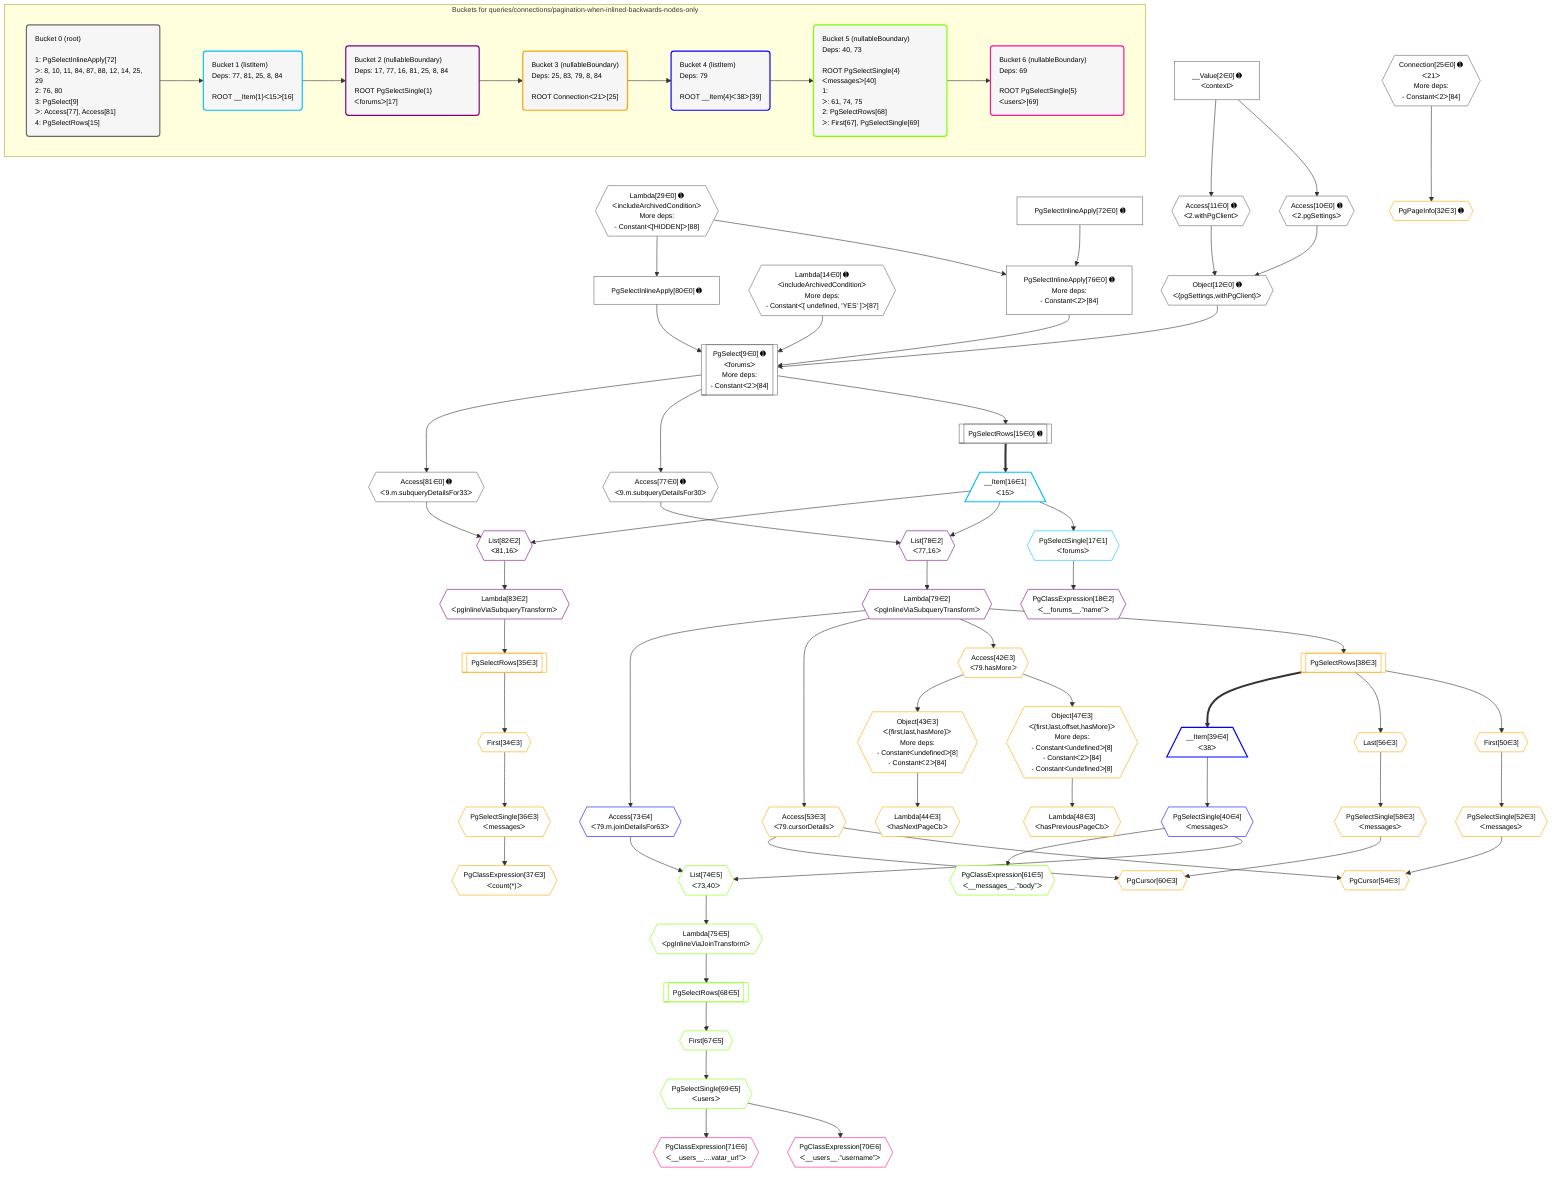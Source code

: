 %%{init: {'themeVariables': { 'fontSize': '12px'}}}%%
graph TD
    classDef path fill:#eee,stroke:#000,color:#000
    classDef plan fill:#fff,stroke-width:1px,color:#000
    classDef itemplan fill:#fff,stroke-width:2px,color:#000
    classDef unbatchedplan fill:#dff,stroke-width:1px,color:#000
    classDef sideeffectplan fill:#fcc,stroke-width:2px,color:#000
    classDef bucket fill:#f6f6f6,color:#000,stroke-width:2px,text-align:left

    subgraph "Buckets for queries/connections/pagination-when-inlined-backwards-nodes-only"
    Bucket0("Bucket 0 (root)<br /><br />1: PgSelectInlineApply[72]<br />ᐳ: 8, 10, 11, 84, 87, 88, 12, 14, 25, 29<br />2: 76, 80<br />3: PgSelect[9]<br />ᐳ: Access[77], Access[81]<br />4: PgSelectRows[15]"):::bucket
    Bucket1("Bucket 1 (listItem)<br />Deps: 77, 81, 25, 8, 84<br /><br />ROOT __Item{1}ᐸ15ᐳ[16]"):::bucket
    Bucket2("Bucket 2 (nullableBoundary)<br />Deps: 17, 77, 16, 81, 25, 8, 84<br /><br />ROOT PgSelectSingle{1}ᐸforumsᐳ[17]"):::bucket
    Bucket3("Bucket 3 (nullableBoundary)<br />Deps: 25, 83, 79, 8, 84<br /><br />ROOT Connectionᐸ21ᐳ[25]"):::bucket
    Bucket4("Bucket 4 (listItem)<br />Deps: 79<br /><br />ROOT __Item{4}ᐸ38ᐳ[39]"):::bucket
    Bucket5("Bucket 5 (nullableBoundary)<br />Deps: 40, 73<br /><br />ROOT PgSelectSingle{4}ᐸmessagesᐳ[40]<br />1: <br />ᐳ: 61, 74, 75<br />2: PgSelectRows[68]<br />ᐳ: First[67], PgSelectSingle[69]"):::bucket
    Bucket6("Bucket 6 (nullableBoundary)<br />Deps: 69<br /><br />ROOT PgSelectSingle{5}ᐸusersᐳ[69]"):::bucket
    end
    Bucket0 --> Bucket1
    Bucket1 --> Bucket2
    Bucket2 --> Bucket3
    Bucket3 --> Bucket4
    Bucket4 --> Bucket5
    Bucket5 --> Bucket6

    %% plan dependencies
    PgSelect9[["PgSelect[9∈0] ➊<br />ᐸforumsᐳ<br />More deps:<br />- Constantᐸ2ᐳ[84]"]]:::plan
    Object12{{"Object[12∈0] ➊<br />ᐸ{pgSettings,withPgClient}ᐳ"}}:::plan
    Lambda14{{"Lambda[14∈0] ➊<br />ᐸincludeArchivedConditionᐳ<br />More deps:<br />- Constantᐸ[ undefined, 'YES' ]ᐳ[87]"}}:::plan
    PgSelectInlineApply76["PgSelectInlineApply[76∈0] ➊<br />More deps:<br />- Constantᐸ2ᐳ[84]"]:::plan
    PgSelectInlineApply80["PgSelectInlineApply[80∈0] ➊"]:::plan
    Object12 & Lambda14 & PgSelectInlineApply76 & PgSelectInlineApply80 --> PgSelect9
    Lambda29{{"Lambda[29∈0] ➊<br />ᐸincludeArchivedConditionᐳ<br />More deps:<br />- Constantᐸ[HIDDEN]ᐳ[88]"}}:::plan
    PgSelectInlineApply72["PgSelectInlineApply[72∈0] ➊"]:::plan
    Lambda29 & PgSelectInlineApply72 --> PgSelectInlineApply76
    Access10{{"Access[10∈0] ➊<br />ᐸ2.pgSettingsᐳ"}}:::plan
    Access11{{"Access[11∈0] ➊<br />ᐸ2.withPgClientᐳ"}}:::plan
    Access10 & Access11 --> Object12
    __Value2["__Value[2∈0] ➊<br />ᐸcontextᐳ"]:::plan
    __Value2 --> Access10
    __Value2 --> Access11
    PgSelectRows15[["PgSelectRows[15∈0] ➊"]]:::plan
    PgSelect9 --> PgSelectRows15
    Connection25{{"Connection[25∈0] ➊<br />ᐸ21ᐳ<br />More deps:<br />- Constantᐸ2ᐳ[84]"}}:::plan
    Access77{{"Access[77∈0] ➊<br />ᐸ9.m.subqueryDetailsFor30ᐳ"}}:::plan
    PgSelect9 --> Access77
    Lambda29 --> PgSelectInlineApply80
    Access81{{"Access[81∈0] ➊<br />ᐸ9.m.subqueryDetailsFor33ᐳ"}}:::plan
    PgSelect9 --> Access81
    __Item16[/"__Item[16∈1]<br />ᐸ15ᐳ"\]:::itemplan
    PgSelectRows15 ==> __Item16
    PgSelectSingle17{{"PgSelectSingle[17∈1]<br />ᐸforumsᐳ"}}:::plan
    __Item16 --> PgSelectSingle17
    List78{{"List[78∈2]<br />ᐸ77,16ᐳ"}}:::plan
    Access77 & __Item16 --> List78
    List82{{"List[82∈2]<br />ᐸ81,16ᐳ"}}:::plan
    Access81 & __Item16 --> List82
    PgClassExpression18{{"PgClassExpression[18∈2]<br />ᐸ__forums__.”name”ᐳ"}}:::plan
    PgSelectSingle17 --> PgClassExpression18
    Lambda79{{"Lambda[79∈2]<br />ᐸpgInlineViaSubqueryTransformᐳ"}}:::plan
    List78 --> Lambda79
    Lambda83{{"Lambda[83∈2]<br />ᐸpgInlineViaSubqueryTransformᐳ"}}:::plan
    List82 --> Lambda83
    Object47{{"Object[47∈3]<br />ᐸ{first,last,offset,hasMore}ᐳ<br />More deps:<br />- Constantᐸundefinedᐳ[8]<br />- Constantᐸ2ᐳ[84]<br />- Constantᐸundefinedᐳ[8]"}}:::plan
    Access42{{"Access[42∈3]<br />ᐸ79.hasMoreᐳ"}}:::plan
    Access42 --> Object47
    Object43{{"Object[43∈3]<br />ᐸ{first,last,hasMore}ᐳ<br />More deps:<br />- Constantᐸundefinedᐳ[8]<br />- Constantᐸ2ᐳ[84]"}}:::plan
    Access42 --> Object43
    PgCursor54{{"PgCursor[54∈3]"}}:::plan
    PgSelectSingle52{{"PgSelectSingle[52∈3]<br />ᐸmessagesᐳ"}}:::plan
    Access53{{"Access[53∈3]<br />ᐸ79.cursorDetailsᐳ"}}:::plan
    PgSelectSingle52 & Access53 --> PgCursor54
    PgCursor60{{"PgCursor[60∈3]"}}:::plan
    PgSelectSingle58{{"PgSelectSingle[58∈3]<br />ᐸmessagesᐳ"}}:::plan
    PgSelectSingle58 & Access53 --> PgCursor60
    PgPageInfo32{{"PgPageInfo[32∈3] ➊"}}:::plan
    Connection25 --> PgPageInfo32
    First34{{"First[34∈3]"}}:::plan
    PgSelectRows35[["PgSelectRows[35∈3]"]]:::plan
    PgSelectRows35 --> First34
    Lambda83 --> PgSelectRows35
    PgSelectSingle36{{"PgSelectSingle[36∈3]<br />ᐸmessagesᐳ"}}:::plan
    First34 --> PgSelectSingle36
    PgClassExpression37{{"PgClassExpression[37∈3]<br />ᐸcount(*)ᐳ"}}:::plan
    PgSelectSingle36 --> PgClassExpression37
    PgSelectRows38[["PgSelectRows[38∈3]"]]:::plan
    Lambda79 --> PgSelectRows38
    Lambda79 --> Access42
    Lambda44{{"Lambda[44∈3]<br />ᐸhasNextPageCbᐳ"}}:::plan
    Object43 --> Lambda44
    Lambda48{{"Lambda[48∈3]<br />ᐸhasPreviousPageCbᐳ"}}:::plan
    Object47 --> Lambda48
    First50{{"First[50∈3]"}}:::plan
    PgSelectRows38 --> First50
    First50 --> PgSelectSingle52
    Lambda79 --> Access53
    Last56{{"Last[56∈3]"}}:::plan
    PgSelectRows38 --> Last56
    Last56 --> PgSelectSingle58
    __Item39[/"__Item[39∈4]<br />ᐸ38ᐳ"\]:::itemplan
    PgSelectRows38 ==> __Item39
    PgSelectSingle40{{"PgSelectSingle[40∈4]<br />ᐸmessagesᐳ"}}:::plan
    __Item39 --> PgSelectSingle40
    Access73{{"Access[73∈4]<br />ᐸ79.m.joinDetailsFor63ᐳ"}}:::plan
    Lambda79 --> Access73
    List74{{"List[74∈5]<br />ᐸ73,40ᐳ"}}:::plan
    Access73 & PgSelectSingle40 --> List74
    PgClassExpression61{{"PgClassExpression[61∈5]<br />ᐸ__messages__.”body”ᐳ"}}:::plan
    PgSelectSingle40 --> PgClassExpression61
    First67{{"First[67∈5]"}}:::plan
    PgSelectRows68[["PgSelectRows[68∈5]"]]:::plan
    PgSelectRows68 --> First67
    Lambda75{{"Lambda[75∈5]<br />ᐸpgInlineViaJoinTransformᐳ"}}:::plan
    Lambda75 --> PgSelectRows68
    PgSelectSingle69{{"PgSelectSingle[69∈5]<br />ᐸusersᐳ"}}:::plan
    First67 --> PgSelectSingle69
    List74 --> Lambda75
    PgClassExpression70{{"PgClassExpression[70∈6]<br />ᐸ__users__.”username”ᐳ"}}:::plan
    PgSelectSingle69 --> PgClassExpression70
    PgClassExpression71{{"PgClassExpression[71∈6]<br />ᐸ__users__....vatar_url”ᐳ"}}:::plan
    PgSelectSingle69 --> PgClassExpression71

    %% define steps
    classDef bucket0 stroke:#696969
    class Bucket0,__Value2,PgSelect9,Access10,Access11,Object12,Lambda14,PgSelectRows15,Connection25,Lambda29,PgSelectInlineApply72,PgSelectInlineApply76,Access77,PgSelectInlineApply80,Access81 bucket0
    classDef bucket1 stroke:#00bfff
    class Bucket1,__Item16,PgSelectSingle17 bucket1
    classDef bucket2 stroke:#7f007f
    class Bucket2,PgClassExpression18,List78,Lambda79,List82,Lambda83 bucket2
    classDef bucket3 stroke:#ffa500
    class Bucket3,PgPageInfo32,First34,PgSelectRows35,PgSelectSingle36,PgClassExpression37,PgSelectRows38,Access42,Object43,Lambda44,Object47,Lambda48,First50,PgSelectSingle52,Access53,PgCursor54,Last56,PgSelectSingle58,PgCursor60 bucket3
    classDef bucket4 stroke:#0000ff
    class Bucket4,__Item39,PgSelectSingle40,Access73 bucket4
    classDef bucket5 stroke:#7fff00
    class Bucket5,PgClassExpression61,First67,PgSelectRows68,PgSelectSingle69,List74,Lambda75 bucket5
    classDef bucket6 stroke:#ff1493
    class Bucket6,PgClassExpression70,PgClassExpression71 bucket6